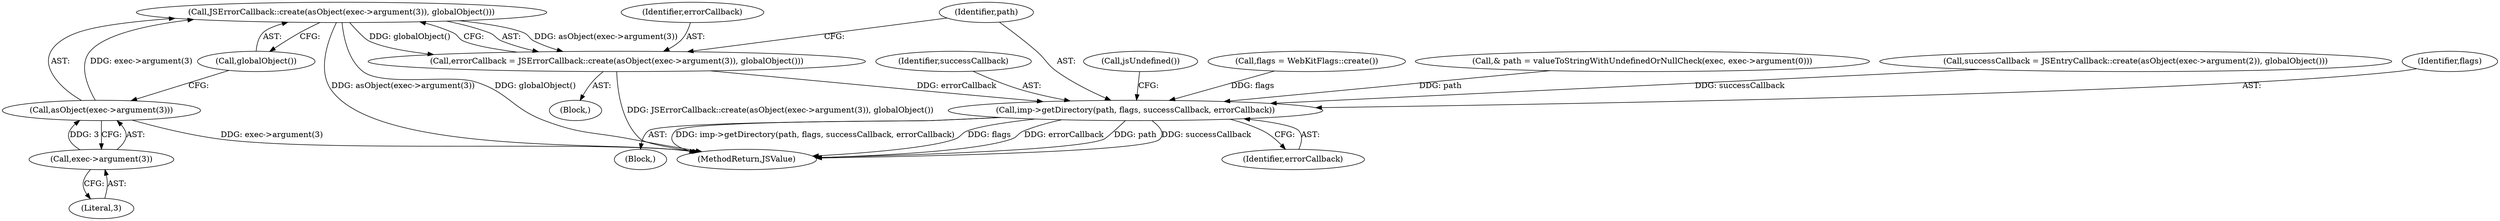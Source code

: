 digraph "0_Chrome_b944f670bb7a8a919daac497a4ea0536c954c201_2@API" {
"1000237" [label="(Call,JSErrorCallback::create(asObject(exec->argument(3)), globalObject()))"];
"1000238" [label="(Call,asObject(exec->argument(3)))"];
"1000239" [label="(Call,exec->argument(3))"];
"1000235" [label="(Call,errorCallback = JSErrorCallback::create(asObject(exec->argument(3)), globalObject()))"];
"1000242" [label="(Call,imp->getDirectory(path, flags, successCallback, errorCallback))"];
"1000225" [label="(Block,)"];
"1000244" [label="(Identifier,flags)"];
"1000243" [label="(Identifier,path)"];
"1000240" [label="(Literal,3)"];
"1000102" [label="(Block,)"];
"1000249" [label="(MethodReturn,JSValue)"];
"1000245" [label="(Identifier,successCallback)"];
"1000237" [label="(Call,JSErrorCallback::create(asObject(exec->argument(3)), globalObject()))"];
"1000248" [label="(Call,jsUndefined())"];
"1000157" [label="(Call,flags = WebKitFlags::create())"];
"1000236" [label="(Identifier,errorCallback)"];
"1000239" [label="(Call,exec->argument(3))"];
"1000120" [label="(Call,& path = valueToStringWithUndefinedOrNullCheck(exec, exec->argument(0)))"];
"1000241" [label="(Call,globalObject())"];
"1000235" [label="(Call,errorCallback = JSErrorCallback::create(asObject(exec->argument(3)), globalObject()))"];
"1000246" [label="(Identifier,errorCallback)"];
"1000238" [label="(Call,asObject(exec->argument(3)))"];
"1000207" [label="(Call,successCallback = JSEntryCallback::create(asObject(exec->argument(2)), globalObject()))"];
"1000242" [label="(Call,imp->getDirectory(path, flags, successCallback, errorCallback))"];
"1000237" -> "1000235"  [label="AST: "];
"1000237" -> "1000241"  [label="CFG: "];
"1000238" -> "1000237"  [label="AST: "];
"1000241" -> "1000237"  [label="AST: "];
"1000235" -> "1000237"  [label="CFG: "];
"1000237" -> "1000249"  [label="DDG: asObject(exec->argument(3))"];
"1000237" -> "1000249"  [label="DDG: globalObject()"];
"1000237" -> "1000235"  [label="DDG: asObject(exec->argument(3))"];
"1000237" -> "1000235"  [label="DDG: globalObject()"];
"1000238" -> "1000237"  [label="DDG: exec->argument(3)"];
"1000238" -> "1000239"  [label="CFG: "];
"1000239" -> "1000238"  [label="AST: "];
"1000241" -> "1000238"  [label="CFG: "];
"1000238" -> "1000249"  [label="DDG: exec->argument(3)"];
"1000239" -> "1000238"  [label="DDG: 3"];
"1000239" -> "1000240"  [label="CFG: "];
"1000240" -> "1000239"  [label="AST: "];
"1000235" -> "1000225"  [label="AST: "];
"1000236" -> "1000235"  [label="AST: "];
"1000243" -> "1000235"  [label="CFG: "];
"1000235" -> "1000249"  [label="DDG: JSErrorCallback::create(asObject(exec->argument(3)), globalObject())"];
"1000235" -> "1000242"  [label="DDG: errorCallback"];
"1000242" -> "1000102"  [label="AST: "];
"1000242" -> "1000246"  [label="CFG: "];
"1000243" -> "1000242"  [label="AST: "];
"1000244" -> "1000242"  [label="AST: "];
"1000245" -> "1000242"  [label="AST: "];
"1000246" -> "1000242"  [label="AST: "];
"1000248" -> "1000242"  [label="CFG: "];
"1000242" -> "1000249"  [label="DDG: successCallback"];
"1000242" -> "1000249"  [label="DDG: imp->getDirectory(path, flags, successCallback, errorCallback)"];
"1000242" -> "1000249"  [label="DDG: flags"];
"1000242" -> "1000249"  [label="DDG: errorCallback"];
"1000242" -> "1000249"  [label="DDG: path"];
"1000120" -> "1000242"  [label="DDG: path"];
"1000157" -> "1000242"  [label="DDG: flags"];
"1000207" -> "1000242"  [label="DDG: successCallback"];
}
